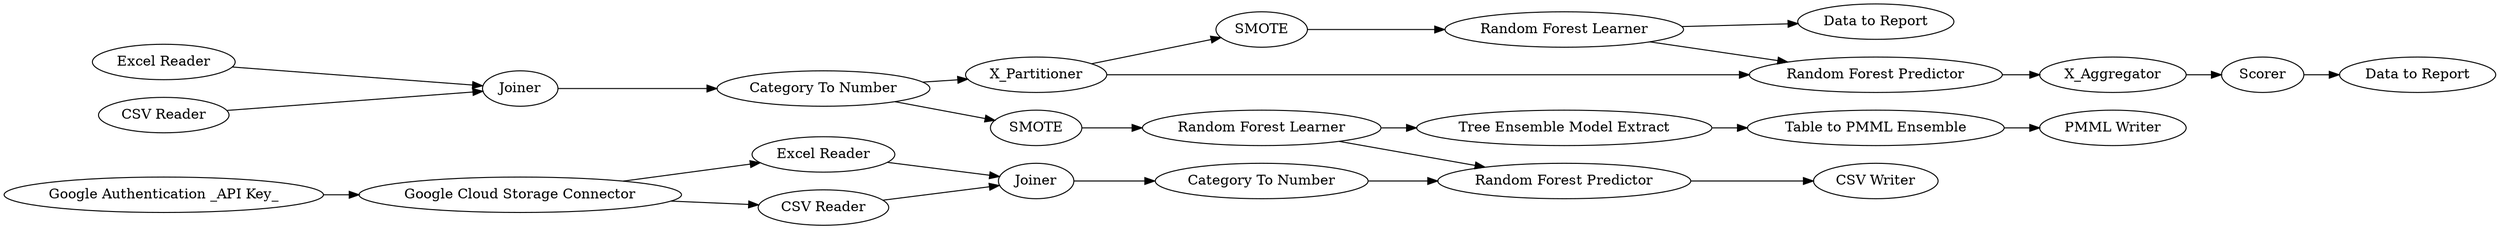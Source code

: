 digraph {
	"4390766466363366419_13" [label="Category To Number"]
	"4390766466363366419_25" [label=SMOTE]
	"4390766466363366419_18" [label=SMOTE]
	"4390766466363366419_14" [label=X_Partitioner]
	"4390766466363366419_28" [label="Tree Ensemble Model Extract"]
	"4390766466363366419_11" [label="CSV Reader"]
	"4390766466363366419_27" [label="Table to PMML Ensemble"]
	"4390766466363366419_32" [label="Excel Reader"]
	"4390766466363366419_9" [label="Google Cloud Storage Connector"]
	"4390766466363366419_12" [label="Excel Reader"]
	"4390766466363366419_6" [label="Random Forest Learner"]
	"4390766466363366419_16" [label=Scorer]
	"4390766466363366419_36" [label="Data to Report"]
	"4390766466363366419_35" [label="Data to Report"]
	"4390766466363366419_33" [label="Random Forest Predictor"]
	"4390766466363366419_7" [label="Random Forest Predictor"]
	"4390766466363366419_10" [label="Google Authentication _API Key_"]
	"4390766466363366419_3" [label=Joiner]
	"4390766466363366419_24" [label="Random Forest Learner"]
	"4390766466363366419_15" [label=X_Aggregator]
	"4390766466363366419_34" [label="CSV Writer"]
	"4390766466363366419_29" [label=Joiner]
	"4390766466363366419_30" [label="Category To Number"]
	"4390766466363366419_26" [label="PMML Writer"]
	"4390766466363366419_31" [label="CSV Reader"]
	"4390766466363366419_16" -> "4390766466363366419_35"
	"4390766466363366419_13" -> "4390766466363366419_33"
	"4390766466363366419_30" -> "4390766466363366419_14"
	"4390766466363366419_11" -> "4390766466363366419_3"
	"4390766466363366419_9" -> "4390766466363366419_12"
	"4390766466363366419_24" -> "4390766466363366419_28"
	"4390766466363366419_7" -> "4390766466363366419_15"
	"4390766466363366419_6" -> "4390766466363366419_7"
	"4390766466363366419_25" -> "4390766466363366419_24"
	"4390766466363366419_9" -> "4390766466363366419_11"
	"4390766466363366419_14" -> "4390766466363366419_18"
	"4390766466363366419_31" -> "4390766466363366419_29"
	"4390766466363366419_14" -> "4390766466363366419_7"
	"4390766466363366419_32" -> "4390766466363366419_29"
	"4390766466363366419_28" -> "4390766466363366419_27"
	"4390766466363366419_24" -> "4390766466363366419_33"
	"4390766466363366419_33" -> "4390766466363366419_34"
	"4390766466363366419_3" -> "4390766466363366419_13"
	"4390766466363366419_18" -> "4390766466363366419_6"
	"4390766466363366419_10" -> "4390766466363366419_9"
	"4390766466363366419_12" -> "4390766466363366419_3"
	"4390766466363366419_6" -> "4390766466363366419_36"
	"4390766466363366419_27" -> "4390766466363366419_26"
	"4390766466363366419_30" -> "4390766466363366419_25"
	"4390766466363366419_15" -> "4390766466363366419_16"
	"4390766466363366419_29" -> "4390766466363366419_30"
	rankdir=LR
}
